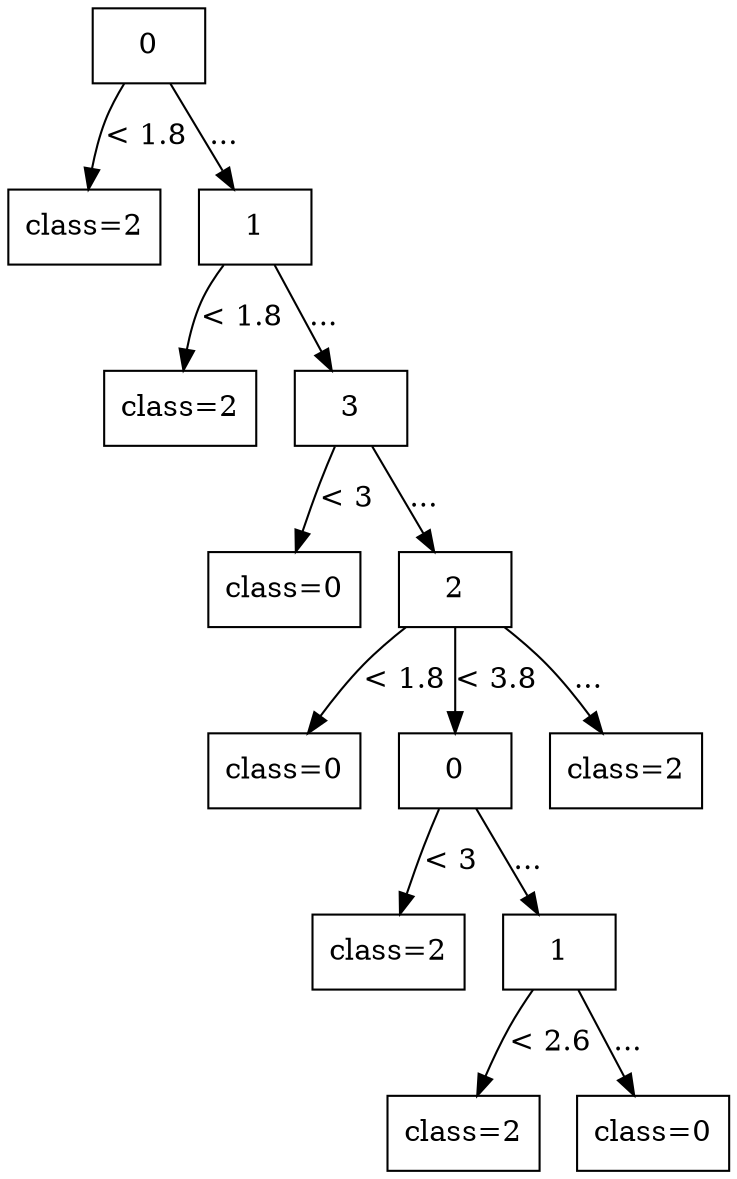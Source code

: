 digraph G {
node [shape=box];

0 [label="0"];

1 [label="class=2"];
2 [label="1"];

0 -> 1 [label="< 1.8"];
0 -> 2 [label="..."];

3 [label="class=2"];
4 [label="3"];

2 -> 3 [label="< 1.8"];
2 -> 4 [label="..."];

5 [label="class=0"];
6 [label="2"];

4 -> 5 [label="< 3"];
4 -> 6 [label="..."];

7 [label="class=0"];
8 [label="0"];
13 [label="class=2"];

6 -> 7 [label="< 1.8"];
6 -> 8 [label="< 3.8"];
6 -> 13 [label="..."];

9 [label="class=2"];
10 [label="1"];

8 -> 9 [label="< 3"];
8 -> 10 [label="..."];

11 [label="class=2"];
12 [label="class=0"];

10 -> 11 [label="< 2.6"];
10 -> 12 [label="..."];

}